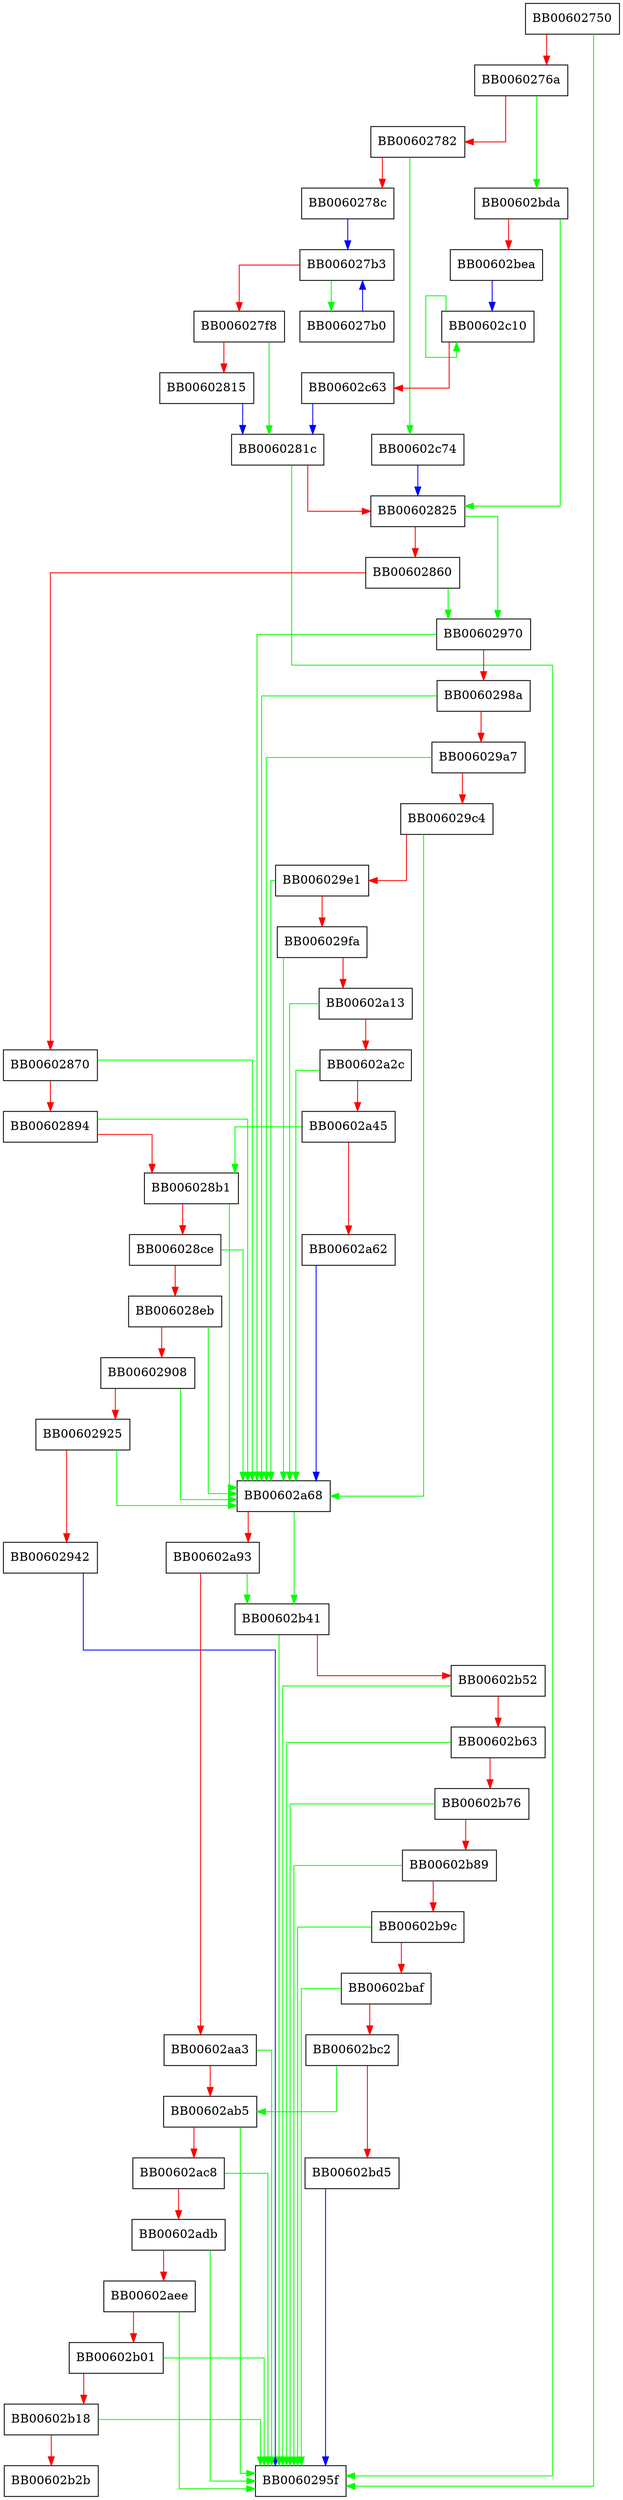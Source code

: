 digraph CRYPTO_cbc128_decrypt {
  node [shape="box"];
  graph [splines=ortho];
  BB00602750 -> BB0060295f [color="green"];
  BB00602750 -> BB0060276a [color="red"];
  BB0060276a -> BB00602bda [color="green"];
  BB0060276a -> BB00602782 [color="red"];
  BB00602782 -> BB00602c74 [color="green"];
  BB00602782 -> BB0060278c [color="red"];
  BB0060278c -> BB006027b3 [color="blue"];
  BB006027b0 -> BB006027b3 [color="blue"];
  BB006027b3 -> BB006027b0 [color="green"];
  BB006027b3 -> BB006027f8 [color="red"];
  BB006027f8 -> BB0060281c [color="green"];
  BB006027f8 -> BB00602815 [color="red"];
  BB00602815 -> BB0060281c [color="blue"];
  BB0060281c -> BB0060295f [color="green"];
  BB0060281c -> BB00602825 [color="red"];
  BB00602825 -> BB00602970 [color="green"];
  BB00602825 -> BB00602860 [color="red"];
  BB00602860 -> BB00602970 [color="green"];
  BB00602860 -> BB00602870 [color="red"];
  BB00602870 -> BB00602a68 [color="green"];
  BB00602870 -> BB00602894 [color="red"];
  BB00602894 -> BB00602a68 [color="green"];
  BB00602894 -> BB006028b1 [color="red"];
  BB006028b1 -> BB00602a68 [color="green"];
  BB006028b1 -> BB006028ce [color="red"];
  BB006028ce -> BB00602a68 [color="green"];
  BB006028ce -> BB006028eb [color="red"];
  BB006028eb -> BB00602a68 [color="green"];
  BB006028eb -> BB00602908 [color="red"];
  BB00602908 -> BB00602a68 [color="green"];
  BB00602908 -> BB00602925 [color="red"];
  BB00602925 -> BB00602a68 [color="green"];
  BB00602925 -> BB00602942 [color="red"];
  BB00602942 -> BB0060295f [color="blue"];
  BB00602970 -> BB00602a68 [color="green"];
  BB00602970 -> BB0060298a [color="red"];
  BB0060298a -> BB00602a68 [color="green"];
  BB0060298a -> BB006029a7 [color="red"];
  BB006029a7 -> BB00602a68 [color="green"];
  BB006029a7 -> BB006029c4 [color="red"];
  BB006029c4 -> BB00602a68 [color="green"];
  BB006029c4 -> BB006029e1 [color="red"];
  BB006029e1 -> BB00602a68 [color="green"];
  BB006029e1 -> BB006029fa [color="red"];
  BB006029fa -> BB00602a68 [color="green"];
  BB006029fa -> BB00602a13 [color="red"];
  BB00602a13 -> BB00602a68 [color="green"];
  BB00602a13 -> BB00602a2c [color="red"];
  BB00602a2c -> BB00602a68 [color="green"];
  BB00602a2c -> BB00602a45 [color="red"];
  BB00602a45 -> BB006028b1 [color="green"];
  BB00602a45 -> BB00602a62 [color="red"];
  BB00602a62 -> BB00602a68 [color="blue"];
  BB00602a68 -> BB00602b41 [color="green"];
  BB00602a68 -> BB00602a93 [color="red"];
  BB00602a93 -> BB00602b41 [color="green"];
  BB00602a93 -> BB00602aa3 [color="red"];
  BB00602aa3 -> BB0060295f [color="green"];
  BB00602aa3 -> BB00602ab5 [color="red"];
  BB00602ab5 -> BB0060295f [color="green"];
  BB00602ab5 -> BB00602ac8 [color="red"];
  BB00602ac8 -> BB0060295f [color="green"];
  BB00602ac8 -> BB00602adb [color="red"];
  BB00602adb -> BB0060295f [color="green"];
  BB00602adb -> BB00602aee [color="red"];
  BB00602aee -> BB0060295f [color="green"];
  BB00602aee -> BB00602b01 [color="red"];
  BB00602b01 -> BB0060295f [color="green"];
  BB00602b01 -> BB00602b18 [color="red"];
  BB00602b18 -> BB0060295f [color="green"];
  BB00602b18 -> BB00602b2b [color="red"];
  BB00602b41 -> BB0060295f [color="green"];
  BB00602b41 -> BB00602b52 [color="red"];
  BB00602b52 -> BB0060295f [color="green"];
  BB00602b52 -> BB00602b63 [color="red"];
  BB00602b63 -> BB0060295f [color="green"];
  BB00602b63 -> BB00602b76 [color="red"];
  BB00602b76 -> BB0060295f [color="green"];
  BB00602b76 -> BB00602b89 [color="red"];
  BB00602b89 -> BB0060295f [color="green"];
  BB00602b89 -> BB00602b9c [color="red"];
  BB00602b9c -> BB0060295f [color="green"];
  BB00602b9c -> BB00602baf [color="red"];
  BB00602baf -> BB0060295f [color="green"];
  BB00602baf -> BB00602bc2 [color="red"];
  BB00602bc2 -> BB00602ab5 [color="green"];
  BB00602bc2 -> BB00602bd5 [color="red"];
  BB00602bd5 -> BB0060295f [color="blue"];
  BB00602bda -> BB00602825 [color="green"];
  BB00602bda -> BB00602bea [color="red"];
  BB00602bea -> BB00602c10 [color="blue"];
  BB00602c10 -> BB00602c10 [color="green"];
  BB00602c10 -> BB00602c63 [color="red"];
  BB00602c63 -> BB0060281c [color="blue"];
  BB00602c74 -> BB00602825 [color="blue"];
}